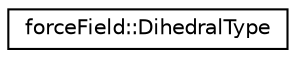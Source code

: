 digraph "Graphical Class Hierarchy"
{
 // LATEX_PDF_SIZE
  edge [fontname="Helvetica",fontsize="10",labelfontname="Helvetica",labelfontsize="10"];
  node [fontname="Helvetica",fontsize="10",shape=record];
  rankdir="LR";
  Node0 [label="forceField::DihedralType",height=0.2,width=0.4,color="black", fillcolor="white", style="filled",URL="$classforceField_1_1DihedralType.html",tooltip="represents a dihedral type"];
}
